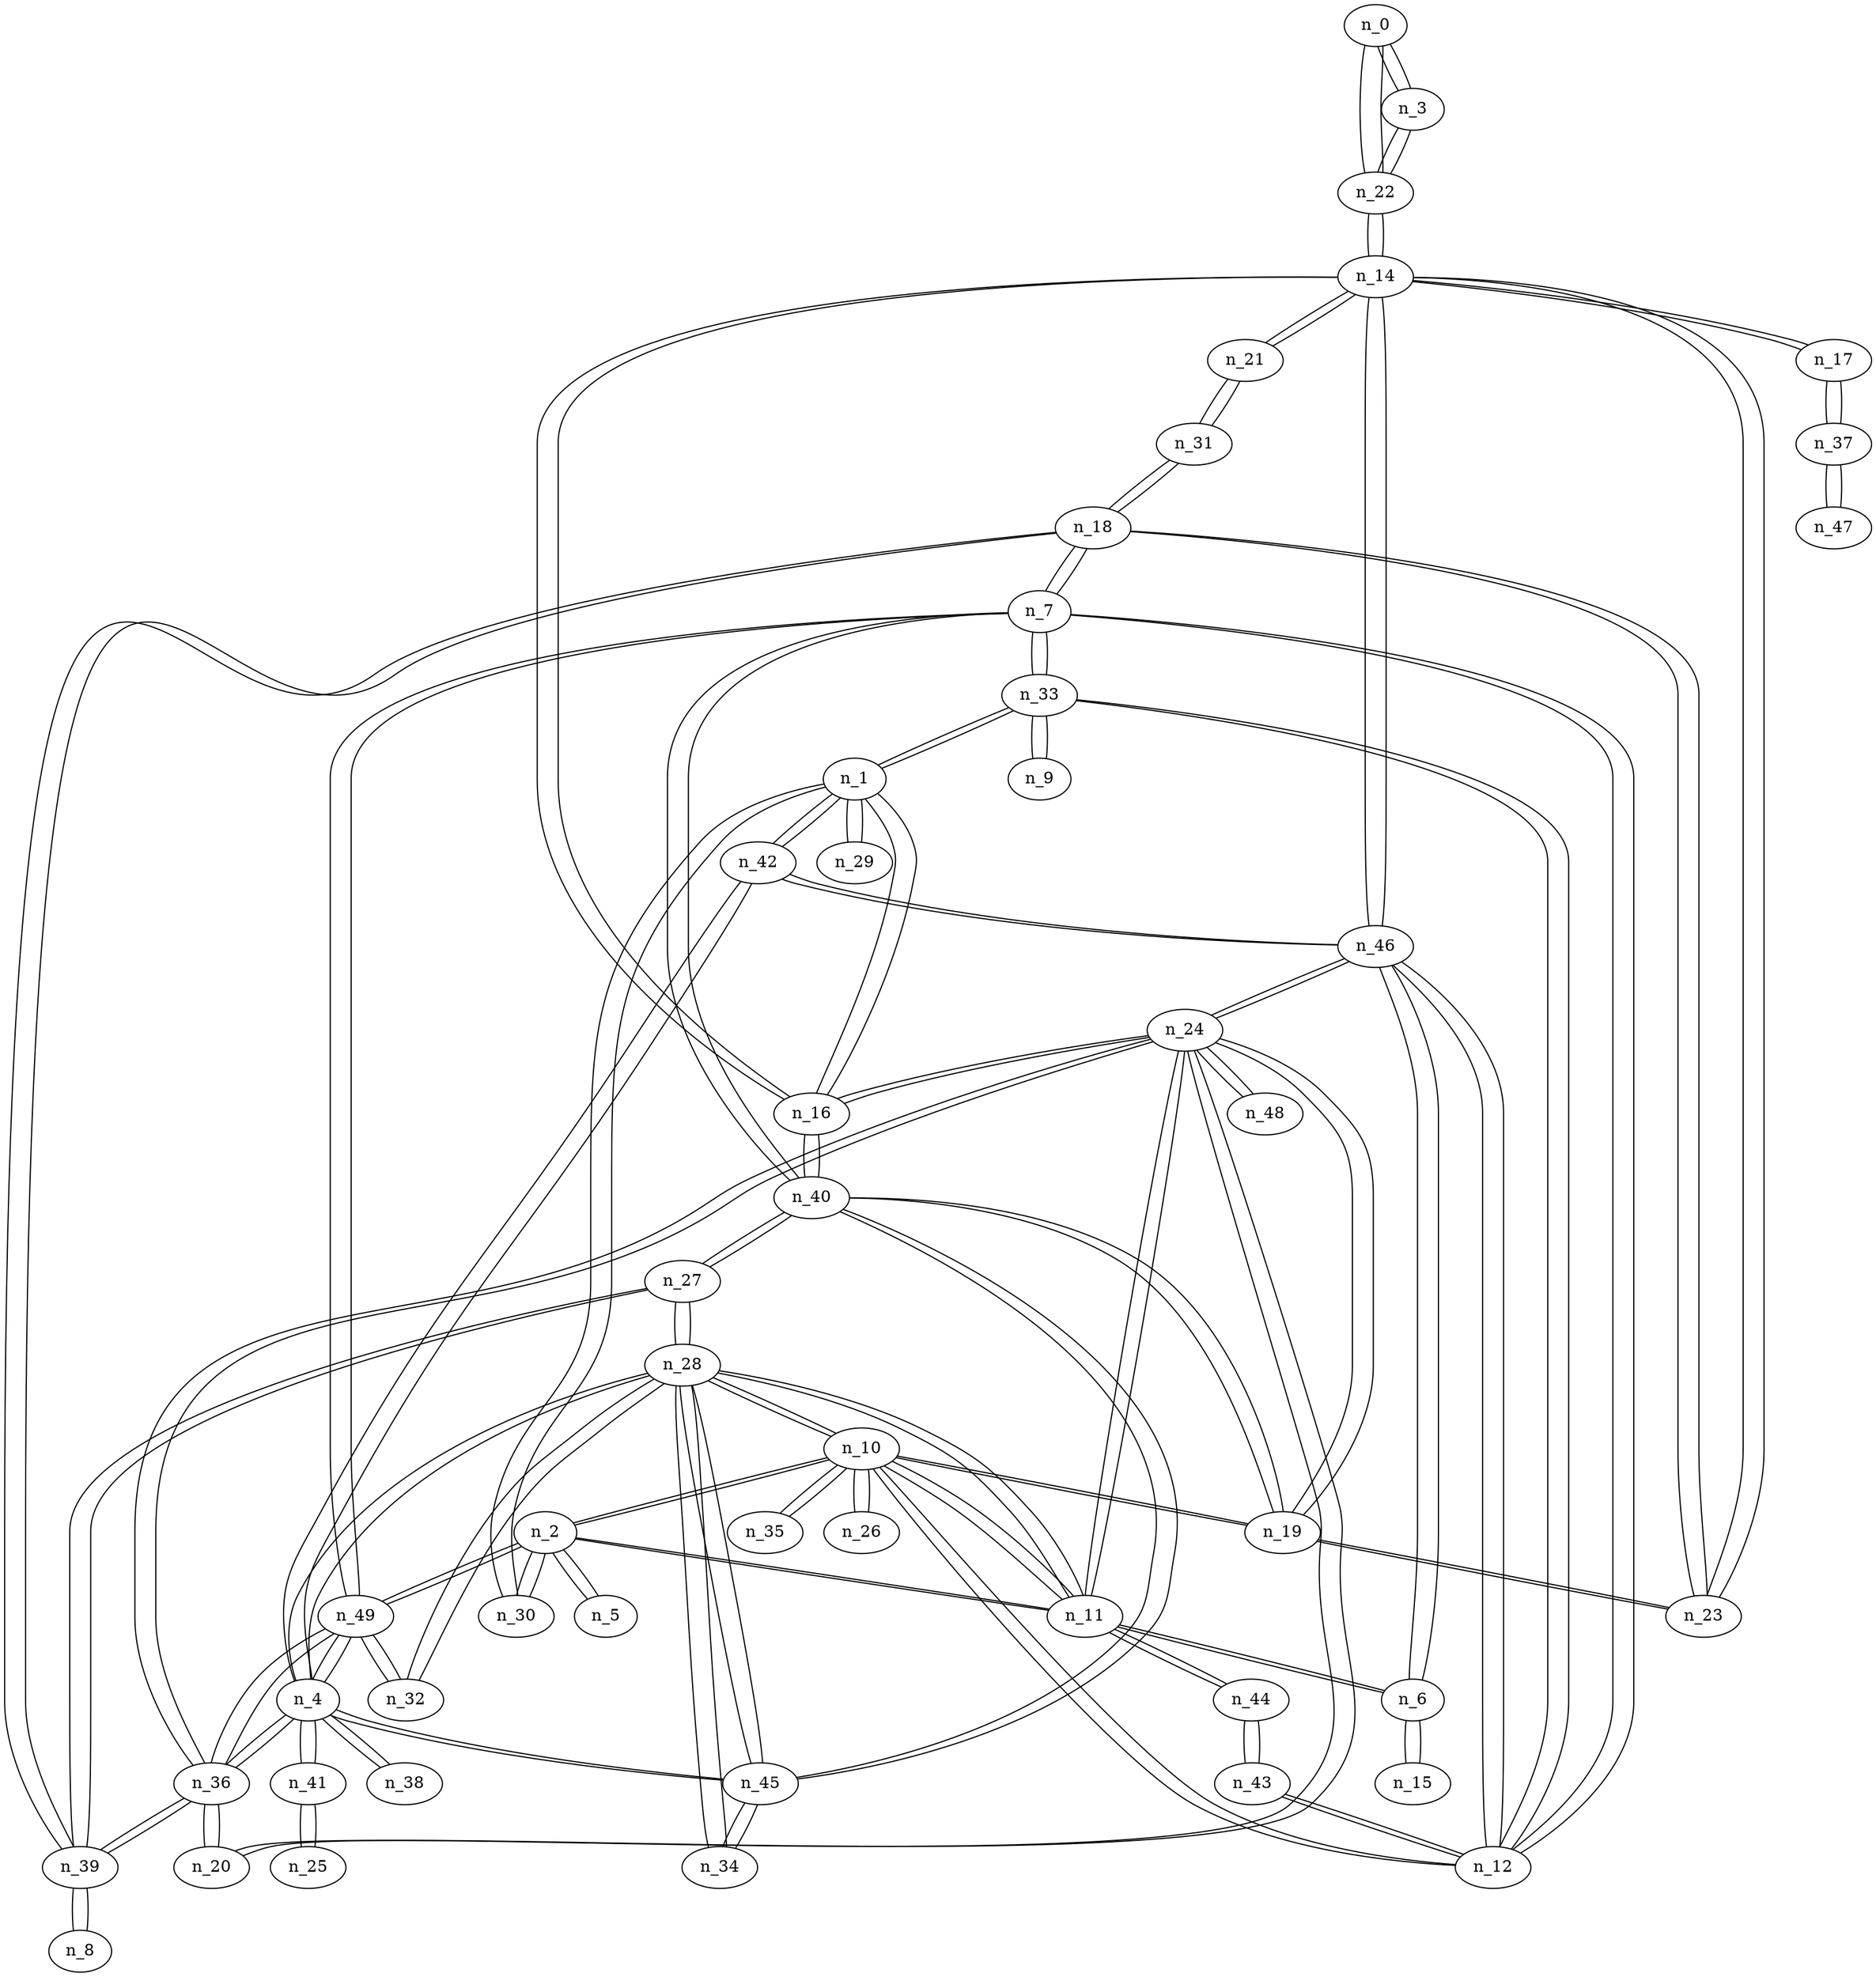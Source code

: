 graph g3 {
n_0--n_3
n_0--n_22
n_1--n_29
n_1--n_42
n_1--n_33
n_1--n_30
n_1--n_16
n_2--n_5
n_2--n_49
n_2--n_30
n_2--n_10
n_2--n_11
n_3--n_22
n_3--n_0
n_4--n_42
n_4--n_49
n_4--n_45
n_4--n_38
n_4--n_41
n_4--n_36
n_4--n_28
n_5--n_2
n_6--n_46
n_6--n_15
n_6--n_11
n_7--n_33
n_7--n_40
n_7--n_18
n_7--n_49
n_7--n_12
n_8--n_39
n_9--n_33
n_10--n_35
n_10--n_19
n_10--n_12
n_10--n_26
n_10--n_11
n_10--n_28
n_10--n_2
n_11--n_28
n_11--n_10
n_11--n_24
n_11--n_2
n_11--n_44
n_11--n_6
n_12--n_10
n_12--n_43
n_12--n_46
n_12--n_7
n_12--n_33
n_14--n_17
n_14--n_16
n_14--n_22
n_14--n_46
n_14--n_23
n_14--n_21
n_15--n_6
n_16--n_40
n_16--n_14
n_16--n_24
n_16--n_1
n_17--n_14
n_17--n_37
n_18--n_31
n_18--n_39
n_18--n_7
n_18--n_23
n_19--n_24
n_19--n_10
n_19--n_40
n_19--n_23
n_20--n_36
n_20--n_24
n_21--n_31
n_21--n_14
n_22--n_3
n_22--n_14
n_22--n_0
n_23--n_18
n_23--n_19
n_23--n_14
n_24--n_36
n_24--n_19
n_24--n_48
n_24--n_46
n_24--n_16
n_24--n_11
n_24--n_20
n_25--n_41
n_26--n_10
n_27--n_40
n_27--n_28
n_27--n_39
n_28--n_11
n_28--n_32
n_28--n_27
n_28--n_10
n_28--n_34
n_28--n_4
n_28--n_45
n_29--n_1
n_30--n_1
n_30--n_2
n_31--n_18
n_31--n_21
n_32--n_28
n_32--n_49
n_33--n_7
n_33--n_9
n_33--n_1
n_33--n_12
n_34--n_45
n_34--n_28
n_35--n_10
n_36--n_24
n_36--n_49
n_36--n_20
n_36--n_39
n_36--n_4
n_37--n_17
n_37--n_47
n_38--n_4
n_39--n_18
n_39--n_8
n_39--n_27
n_39--n_36
n_40--n_7
n_40--n_19
n_40--n_16
n_40--n_27
n_40--n_45
n_41--n_4
n_41--n_25
n_42--n_4
n_42--n_1
n_42--n_46
n_43--n_12
n_43--n_44
n_44--n_43
n_44--n_11
n_45--n_34
n_45--n_4
n_45--n_40
n_45--n_28
n_46--n_12
n_46--n_6
n_46--n_24
n_46--n_42
n_46--n_14
n_47--n_37
n_48--n_24
n_49--n_36
n_49--n_4
n_49--n_2
n_49--n_7
n_49--n_32
}